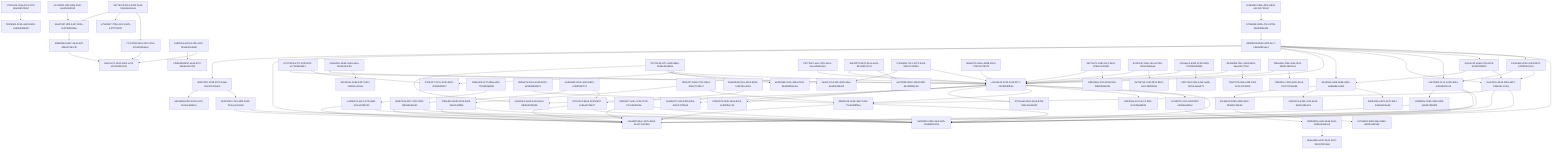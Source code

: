 graph TD
  a13bb041-aa1f-4c78-9abf-415ce0238c33 --> c3aa95ff-0dac-4675-9204-2a1071122553
  a13bb041-aa1f-4c78-9abf-415ce0238c33 --> 5a55fd42-33b3-4aaf-9cfb-c606f699c259
  f335ed53-84d5-4109-8a00-32a6fce5ff86 --> c3aa95ff-0dac-4675-9204-2a1071122553
  f335ed53-84d5-4109-8a00-32a6fce5ff86 --> 5a55fd42-33b3-4aaf-9cfb-c606f699c259
  0ce1592c-6445-4f84-a957-29b484e1c00e --> 85850a78-e2a8-48a7-b1bc-75c450f8f9ee
  0ce1592c-6445-4f84-a957-29b484e1c00e --> c3aa95ff-0dac-4675-9204-2a1071122553
  0ce1592c-6445-4f84-a957-29b484e1c00e --> 5a55fd42-33b3-4aaf-9cfb-c606f699c259
  3b2c1bd3-7145-4df3-b445-7b4ee4e15ab3 --> c3aa95ff-0dac-4675-9204-2a1071122553
  3b2c1bd3-7145-4df3-b445-7b4ee4e15ab3 --> 5a55fd42-33b3-4aaf-9cfb-c606f699c259
  d5697450-1938-4972-9aad-82e367a05a93 --> a82a8f8d-201f-4180-a173-e515ec66851e
  d5697450-1938-4972-9aad-82e367a05a93 --> 3b2c1bd3-7145-4df3-b445-7b4ee4e15ab3
  d6d572a5-2bf7-4216-92f2-08fe88642ed1 --> c3aa95ff-0dac-4675-9204-2a1071122553
  d6d572a5-2bf7-4216-92f2-08fe88642ed1 --> 5a55fd42-33b3-4aaf-9cfb-c606f699c259
  4c4e0e10-9a6d-47fe-8109-a51902f9d5f2 --> 91ebfecb-ef08-4bd6-ad0e-a68ab84acd3b
  4c4e0e10-9a6d-47fe-8109-a51902f9d5f2 --> 0ce1592c-6445-4f84-a957-29b484e1c00e
  01c5e946-dcb2-4cb3-8874-b12f806c04c0 --> e16708b3-01c1-4429-ab3a-ef1966d24c43
  01c5e946-dcb2-4cb3-8874-b12f806c04c0 --> 0ce1592c-6445-4f84-a957-29b484e1c00e
  d35d081b-9b60-4d3f-9cc7-1d6def815ae2 --> d5697450-1938-4972-9aad-82e367a05a93
  d35d081b-9b60-4d3f-9cc7-1d6def815ae2 --> c3aa95ff-0dac-4675-9204-2a1071122553
  d35d081b-9b60-4d3f-9cc7-1d6def815ae2 --> e14e9a19-411b-4144-bf71-240d55f8fb2e
  d35d081b-9b60-4d3f-9cc7-1d6def815ae2 --> 91ebfecb-ef08-4bd6-ad0e-a68ab84acd3b
  d35d081b-9b60-4d3f-9cc7-1d6def815ae2 --> 0ce1592c-6445-4f84-a957-29b484e1c00e
  d35d081b-9b60-4d3f-9cc7-1d6def815ae2 --> e16708b3-01c1-4429-ab3a-ef1966d24c43
  d35d081b-9b60-4d3f-9cc7-1d6def815ae2 --> 4c4e0e10-9a6d-47fe-8109-a51902f9d5f2
  d35d081b-9b60-4d3f-9cc7-1d6def815ae2 --> 01c5e946-dcb2-4cb3-8874-b12f806c04c0
  d35d081b-9b60-4d3f-9cc7-1d6def815ae2 --> 5a55fd42-33b3-4aaf-9cfb-c606f699c259
  85850a78-e2a8-48a7-b1bc-75c450f8f9ee --> c3aa95ff-0dac-4675-9204-2a1071122553
  85850a78-e2a8-48a7-b1bc-75c450f8f9ee --> 5a55fd42-33b3-4aaf-9cfb-c606f699c259
  e16708b3-01c1-4429-ab3a-ef1966d24c43 --> e8fd2b0e-0450-420b-95f3-2ab3876b85f9
  e16708b3-01c1-4429-ab3a-ef1966d24c43 --> 5a55fd42-33b3-4aaf-9cfb-c606f699c259
  e16708b3-01c1-4429-ab3a-ef1966d24c43 --> c3aa95ff-0dac-4675-9204-2a1071122553
  e8fd2b0e-0450-420b-95f3-2ab3876b85f9 --> c3aa95ff-0dac-4675-9204-2a1071122553
  e8fd2b0e-0450-420b-95f3-2ab3876b85f9 --> 5a55fd42-33b3-4aaf-9cfb-c606f699c259
  6781c9c0-d8e4-462f-b587-1a69eb758407 --> c3aa95ff-0dac-4675-9204-2a1071122553
  6781c9c0-d8e4-462f-b587-1a69eb758407 --> 5a55fd42-33b3-4aaf-9cfb-c606f699c259
  02900ef7-6e9c-4c24-87cd-fc10c8653926 --> c3aa95ff-0dac-4675-9204-2a1071122553
  02900ef7-6e9c-4c24-87cd-fc10c8653926 --> 5a55fd42-33b3-4aaf-9cfb-c606f699c259
  55ca6bc9-b986-49b6-9b0c-88a3fe126533 --> e1794660-5ddf-4a5e-8642-dd1f6ca981a2
  91ebfecb-ef08-4bd6-ad0e-a68ab84acd3b --> 55ca6bc9-b986-49b6-9b0c-88a3fe126533
  91ebfecb-ef08-4bd6-ad0e-a68ab84acd3b --> 3282d7e0-4455-410f-a2ed-f6e63cdbedc4
  91ebfecb-ef08-4bd6-ad0e-a68ab84acd3b --> 6d09a255-ed7d-4e7b-9d1c-82e96afc6ed0
  d9056b05-ea49-44a8-9a41-9629e4e66ca9 --> dbeea486-a240-4641-87a7-3394cf2218ab
  e14e9a19-411b-4144-bf71-240d55f8fb2e --> beb85270-c3fa-435f-90b6-d90c31f705eb
  e14e9a19-411b-4144-bf71-240d55f8fb2e --> b0853976-f3d0-44da-85c5-e1d0bffacc14
  e14e9a19-411b-4144-bf71-240d55f8fb2e --> 52ed04c4-ba36-4e0d-a4ce-d8d5c992b93b
  e14e9a19-411b-4144-bf71-240d55f8fb2e --> 3757eab5-fbcd-41ab-87b9-605a1de36932
  e14e9a19-411b-4144-bf71-240d55f8fb2e --> 85850a78-e2a8-48a7-b1bc-75c450f8f9ee
  e14e9a19-411b-4144-bf71-240d55f8fb2e --> b302f5a4-40c0-4cc2-8fbc-cbc2d5ad6834
  e14e9a19-411b-4144-bf71-240d55f8fb2e --> c7918579-c5f1-4c9d-8f52-a3385a2d3fac
  e14e9a19-411b-4144-bf71-240d55f8fb2e --> 5a55fd42-33b3-4aaf-9cfb-c606f699c259
  c7918579-c5f1-4c9d-8f52-a3385a2d3fac --> d9056b05-ea49-44a8-9a41-9629e4e66ca9
  d98ae09f-a17f-4dba-af95-771bd836df86 --> a13bb041-aa1f-4c78-9abf-415ce0238c33
  58f5e676-55ca-4618-b201-a35968b69b01 --> 85850a78-e2a8-48a7-b1bc-75c450f8f9ee
  a1db5dd2-03c5-4e50-bd24-e138f5357f74 --> d6d572a5-2bf7-4216-92f2-08fe88642ed1
  a1db5dd2-03c5-4e50-bd24-e138f5357f74 --> 6781c9c0-d8e4-462f-b587-1a69eb758407
  1763ce59-78aa-4f14-af72-dba9695740af --> f18296b0-515b-4ed3-8409-a2d5b36893df
  f928c3f7-39ed-4721-b5a2-8f43477d24c7 --> f335ed53-84d5-4109-8a00-32a6fce5ff86
  f928c3f7-39ed-4721-b5a2-8f43477d24c7 --> 85850a78-e2a8-48a7-b1bc-75c450f8f9ee
  56a5834d-03ca-4b42-8b05-1cd229ce40c6 --> 6781c9c0-d8e4-462f-b587-1a69eb758407
  bf126d98-06b5-47e1-8798-0b90faf8a204 --> d35d081b-9b60-4d3f-9cc7-1d6def815ae2
  fa18e862-2dda-4b9c-bd92-e4131173154f --> bf126d98-06b5-47e1-8798-0b90faf8a204
  c4e7d832-fa8f-460b-baf3-a3ef4c652b33 --> 56a27d37-df9f-4447-b0b1-bc870df945ba
  84179c2d-08ce-4292-9ac5-fda2a8c661e6 --> 56a27d37-df9f-4447-b0b1-bc870df945ba
  84179c2d-08ce-4292-9ac5-fda2a8c661e6 --> e7548347-70b9-413c-b529-43f777ffef27
  84179c2d-08ce-4292-9ac5-fda2a8c661e6 --> 77cc430d-92e9-4b7c-8f1e-e7542905dac5
  bc85f2aa-a8c2-413b-a319-8fa26001d9dd --> 1f5bedfb-bb00-4eeb-9f72-5666e4414f52
  bc85f2aa-a8c2-413b-a319-8fa26001d9dd --> 69491e73-1b92-4d51-ac3f-e541d4252425
  56a27d37-df9f-4447-b0b1-bc870df945ba --> 686b9966-a047-4a4e-bcff-408e57691cf9
  686b9966-a047-4a4e-bcff-408e57691cf9 --> 69491e73-1b92-4d51-ac3f-e541d4252425
  77cc430d-92e9-4b7c-8f1e-e7542905dac5 --> 69491e73-1b92-4d51-ac3f-e541d4252425
  6747cb93-a707-40f9-812f-e173d3693641 --> e14e9a19-411b-4144-bf71-240d55f8fb2e
  6747cb93-a707-40f9-812f-e173d3693641 --> 07b9cf27-0101-4c2b-b907-c5f6258f8117
  5186d39c-5b58-42a9-a5ce-99ebbc94cfbc --> e14e9a19-411b-4144-bf71-240d55f8fb2e
  5186d39c-5b58-42a9-a5ce-99ebbc94cfbc --> 687eb29e-5e8b-4307-967c-145811ca04ec
  22701148-97fc-444b-8d6e-b596e45e986a --> 52ed04c4-ba36-4e0d-a4ce-d8d5c992b93b
  22701148-97fc-444b-8d6e-b596e45e986a --> 2ade17e0-4169-4625-93ec-5eafb1d49e03
  22701148-97fc-444b-8d6e-b596e45e986a --> a36435d8-312e-4b6e-8193-86a05808ec8a
  22701148-97fc-444b-8d6e-b596e45e986a --> e14e9a19-411b-4144-bf71-240d55f8fb2e
  22701148-97fc-444b-8d6e-b596e45e986a --> 07b9cf27-0101-4c2b-b907-c5f6258f8117
  1b772d2c-eacc-4f2c-9eec-3eeed2b2a42a --> e14e9a19-411b-4144-bf71-240d55f8fb2e
  bd100f75-0978-41a1-ae91-db7efd91712c --> e14e9a19-411b-4144-bf71-240d55f8fb2e
  bd100f75-0978-41a1-ae91-db7efd91712c --> ae75f528-89e2-4436-b889-d9c56fbf615d
  7c482ab8-7211-4373-9c69-3b1b71d1f94e --> 2ade17e0-4169-4625-93ec-5eafb1d49e03
  7c482ab8-7211-4373-9c69-3b1b71d1f94e --> e14e9a19-411b-4144-bf71-240d55f8fb2e
  d0a8d72c-d91a-4588-91b0-72b751379575 --> e14e9a19-411b-4144-bf71-240d55f8fb2e
  3617e571-9a8f-4a27-92af-20926c1363b8 --> e14e9a19-411b-4144-bf71-240d55f8fb2e
  3617e571-9a8f-4a27-92af-20926c1363b8 --> b99c95ba-1fc0-4bf3-b2dc-f9965906b23b
  91200c67-8d4c-4bca-b74d-196e9af5a9aa --> e14e9a19-411b-4144-bf71-240d55f8fb2e
  91200c67-8d4c-4bca-b74d-196e9af5a9aa --> 9e7597a9-7e8f-487d-89a7-5ec148d0b08e
  a7e5aac2-60d0-4193-b335-072d0e960804 --> e14e9a19-411b-4144-bf71-240d55f8fb2e
  a7e5aac2-60d0-4193-b335-072d0e960804 --> 3337c6c8-26f1-44e2-aa5b-902c41a5a373
  4b39eb83-f24c-40d4-b893-4aadcb177fa0 --> e14e9a19-411b-4144-bf71-240d55f8fb2e
  4b39eb83-f24c-40d4-b893-4aadcb177fa0 --> 7560797b-84ea-4bff-93f4-9c41417d8f39
  f3d6a99e-1f36-4cde-9f33-5bb3148b21e6 --> e14e9a19-411b-4144-bf71-240d55f8fb2e
  f3d6a99e-1f36-4cde-9f33-5bb3148b21e6 --> f194802c-c30d-4e05-91a3-9107137be698